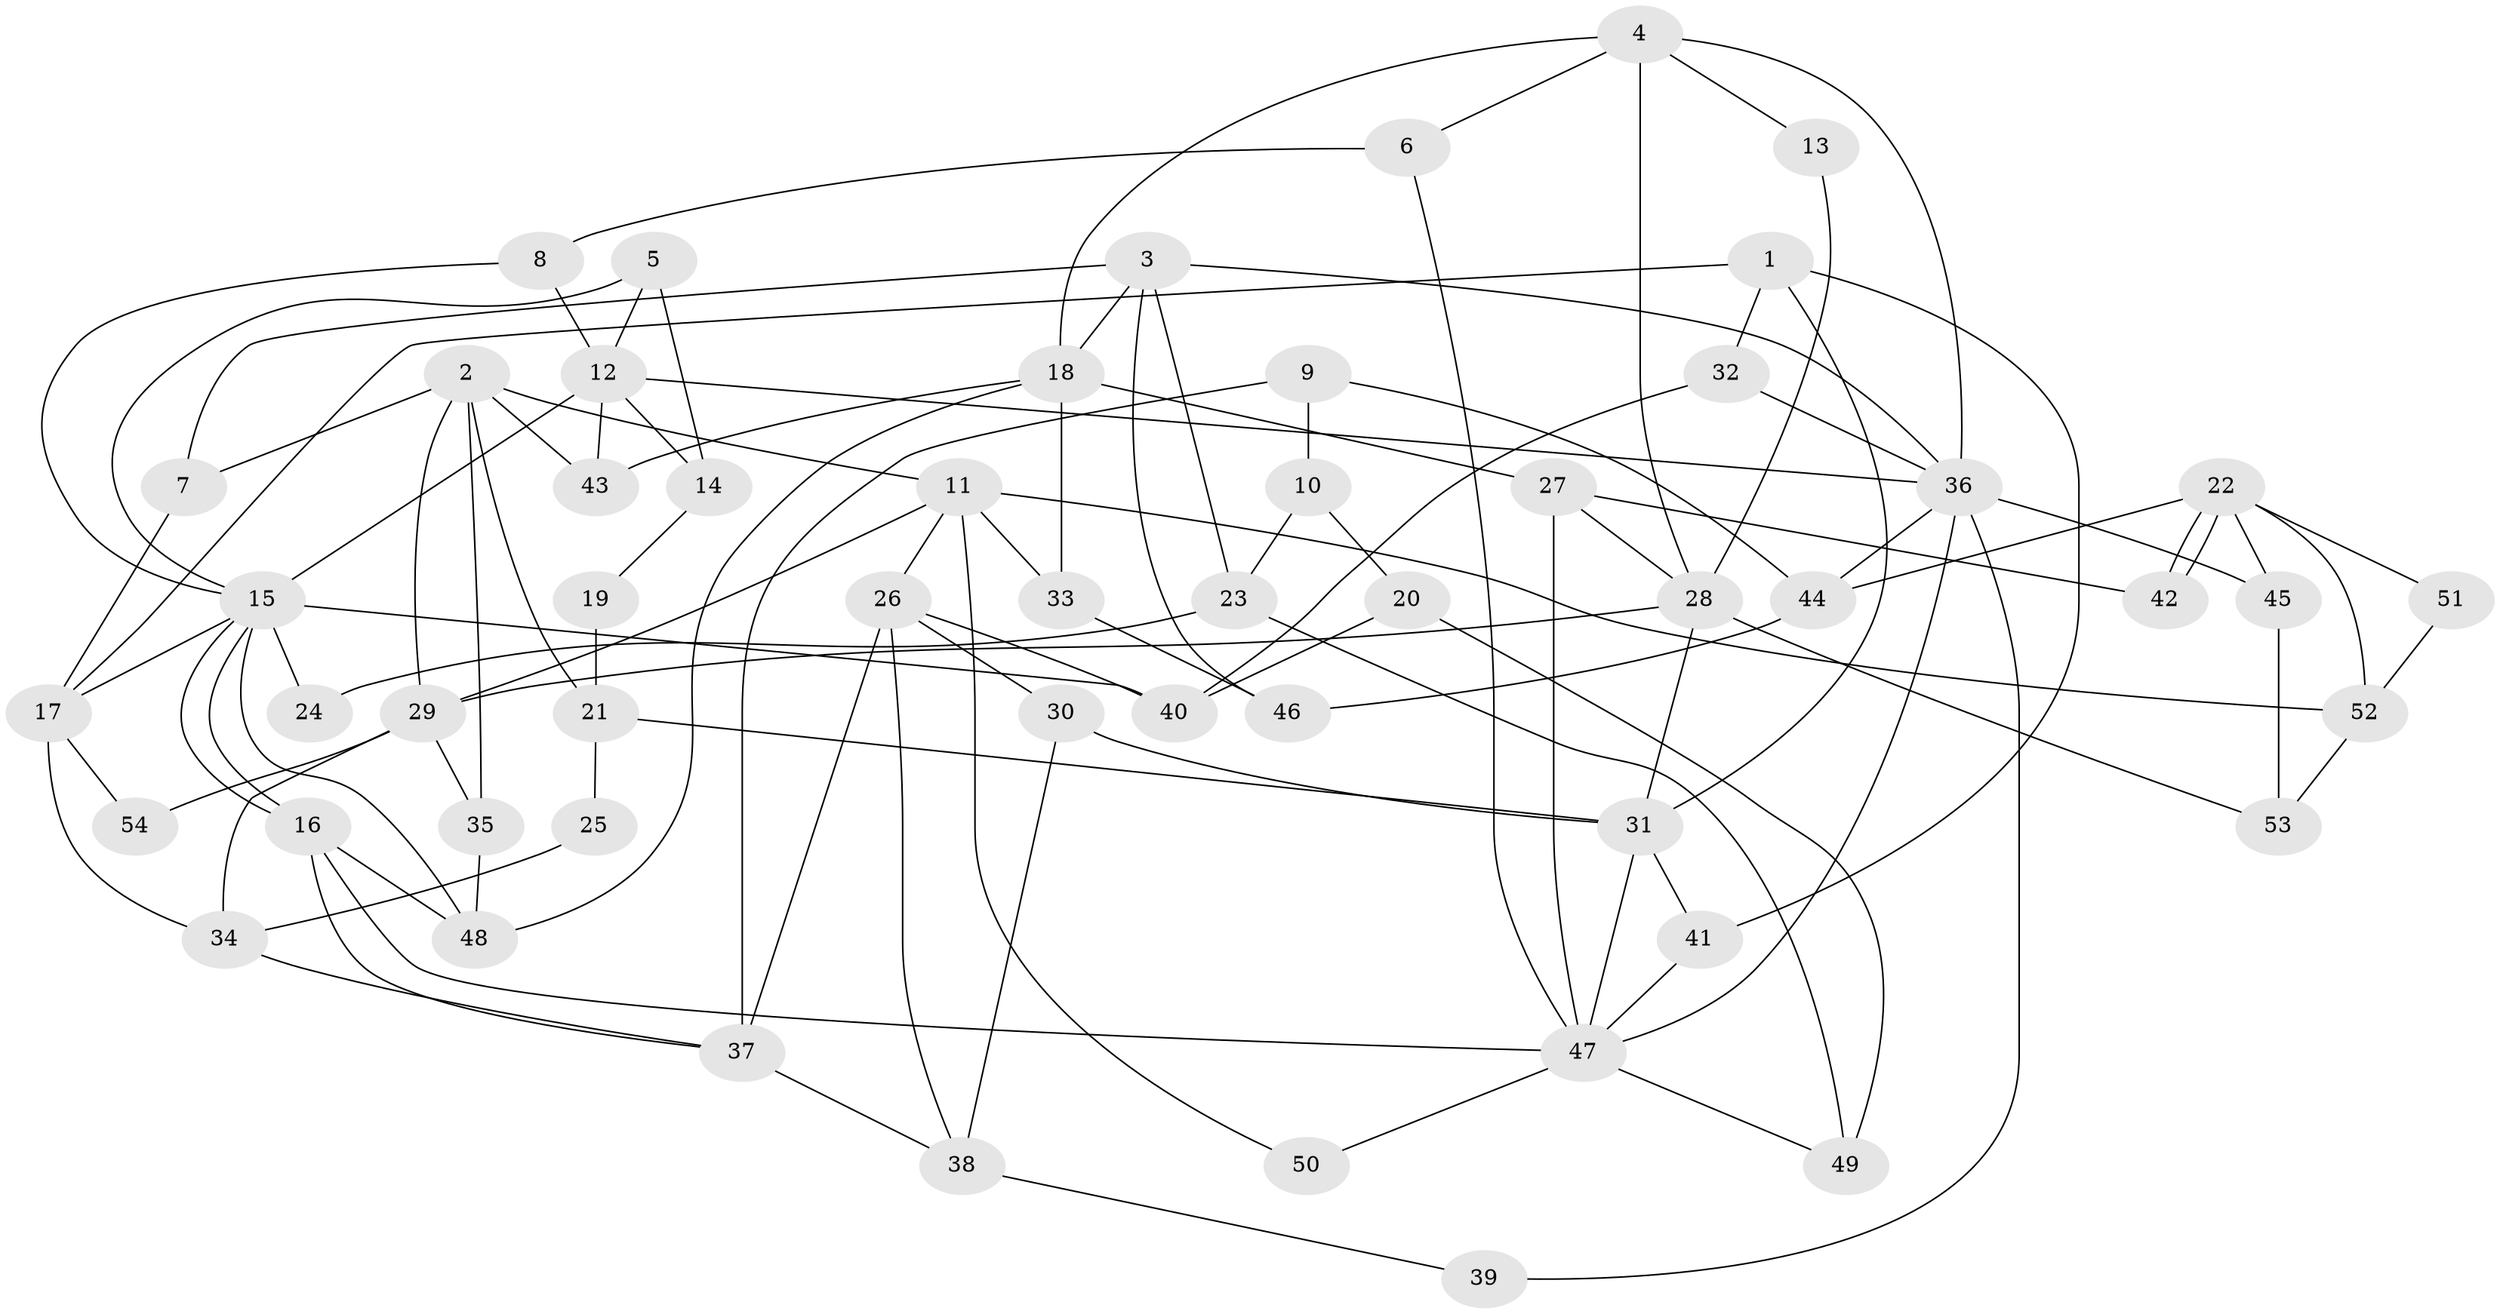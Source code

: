 // coarse degree distribution, {3: 0.14814814814814814, 5: 0.2222222222222222, 4: 0.2222222222222222, 2: 0.2222222222222222, 6: 0.07407407407407407, 7: 0.07407407407407407, 10: 0.037037037037037035}
// Generated by graph-tools (version 1.1) at 2025/53/03/04/25 21:53:25]
// undirected, 54 vertices, 108 edges
graph export_dot {
graph [start="1"]
  node [color=gray90,style=filled];
  1;
  2;
  3;
  4;
  5;
  6;
  7;
  8;
  9;
  10;
  11;
  12;
  13;
  14;
  15;
  16;
  17;
  18;
  19;
  20;
  21;
  22;
  23;
  24;
  25;
  26;
  27;
  28;
  29;
  30;
  31;
  32;
  33;
  34;
  35;
  36;
  37;
  38;
  39;
  40;
  41;
  42;
  43;
  44;
  45;
  46;
  47;
  48;
  49;
  50;
  51;
  52;
  53;
  54;
  1 -- 31;
  1 -- 41;
  1 -- 17;
  1 -- 32;
  2 -- 11;
  2 -- 35;
  2 -- 7;
  2 -- 21;
  2 -- 29;
  2 -- 43;
  3 -- 36;
  3 -- 7;
  3 -- 18;
  3 -- 23;
  3 -- 46;
  4 -- 18;
  4 -- 36;
  4 -- 6;
  4 -- 13;
  4 -- 28;
  5 -- 15;
  5 -- 12;
  5 -- 14;
  6 -- 8;
  6 -- 47;
  7 -- 17;
  8 -- 12;
  8 -- 15;
  9 -- 44;
  9 -- 37;
  9 -- 10;
  10 -- 20;
  10 -- 23;
  11 -- 29;
  11 -- 52;
  11 -- 26;
  11 -- 33;
  11 -- 50;
  12 -- 36;
  12 -- 15;
  12 -- 14;
  12 -- 43;
  13 -- 28;
  14 -- 19;
  15 -- 17;
  15 -- 16;
  15 -- 16;
  15 -- 24;
  15 -- 40;
  15 -- 48;
  16 -- 48;
  16 -- 37;
  16 -- 47;
  17 -- 34;
  17 -- 54;
  18 -- 43;
  18 -- 27;
  18 -- 33;
  18 -- 48;
  19 -- 21;
  20 -- 40;
  20 -- 49;
  21 -- 31;
  21 -- 25;
  22 -- 42;
  22 -- 42;
  22 -- 44;
  22 -- 45;
  22 -- 51;
  22 -- 52;
  23 -- 24;
  23 -- 49;
  25 -- 34;
  26 -- 30;
  26 -- 37;
  26 -- 38;
  26 -- 40;
  27 -- 47;
  27 -- 28;
  27 -- 42;
  28 -- 29;
  28 -- 31;
  28 -- 53;
  29 -- 34;
  29 -- 35;
  29 -- 54;
  30 -- 31;
  30 -- 38;
  31 -- 47;
  31 -- 41;
  32 -- 40;
  32 -- 36;
  33 -- 46;
  34 -- 37;
  35 -- 48;
  36 -- 47;
  36 -- 39;
  36 -- 44;
  36 -- 45;
  37 -- 38;
  38 -- 39;
  41 -- 47;
  44 -- 46;
  45 -- 53;
  47 -- 49;
  47 -- 50;
  51 -- 52;
  52 -- 53;
}
